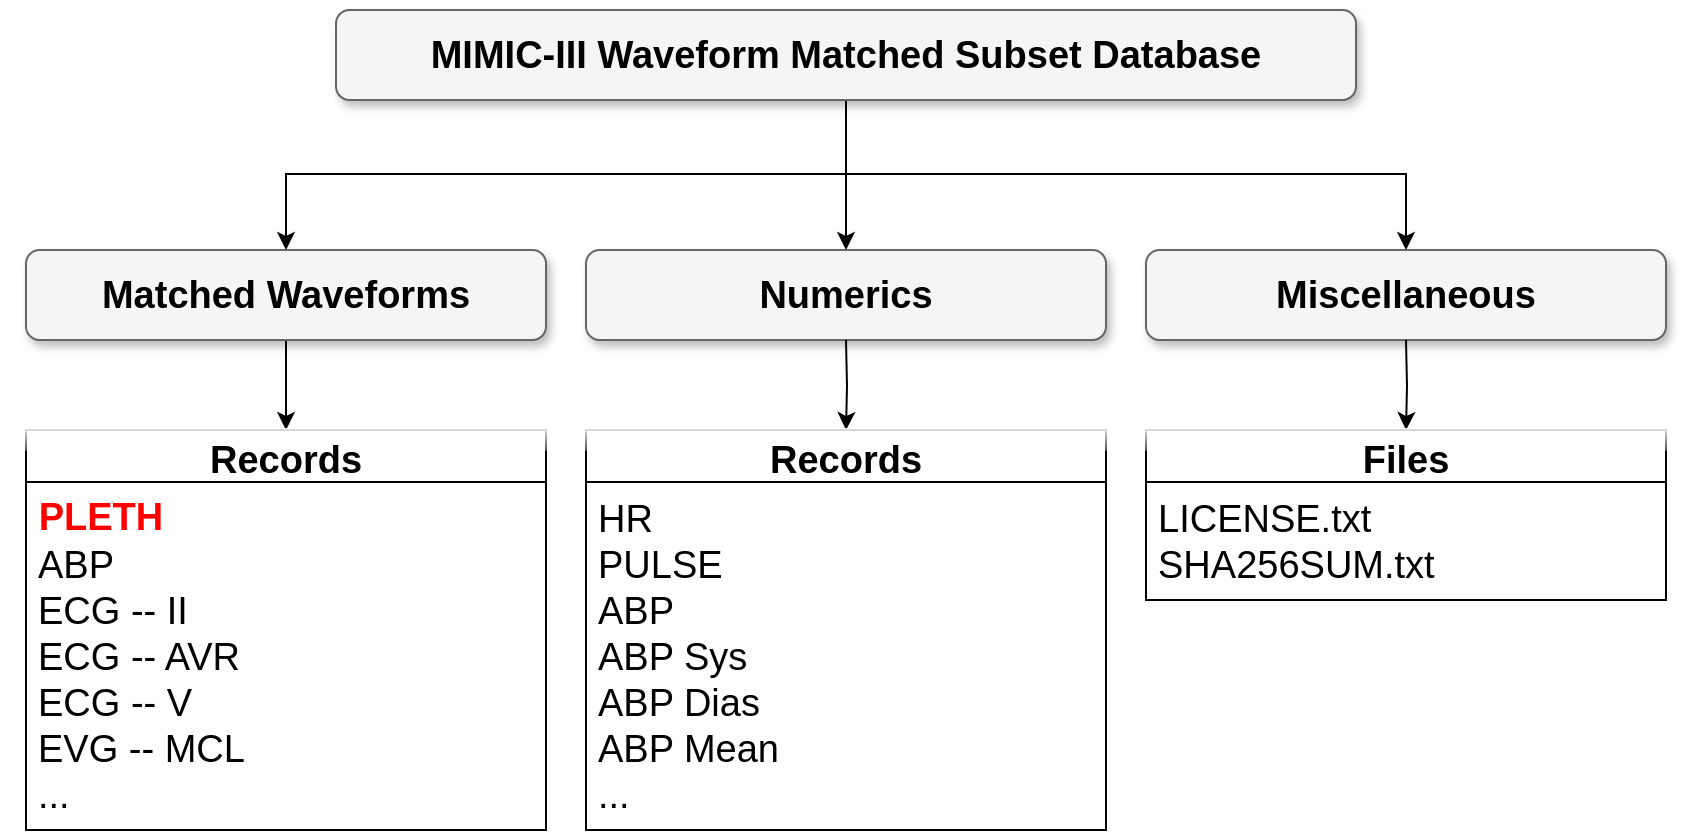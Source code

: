 <mxfile version="18.0.2" type="github">
  <diagram name="Page-1" id="b98fa263-6416-c6ec-5b7d-78bf54ef71d0">
    <mxGraphModel dx="1422" dy="794" grid="1" gridSize="10" guides="1" tooltips="1" connect="1" arrows="1" fold="1" page="1" pageScale="1.5" pageWidth="1169" pageHeight="826" background="none" math="0" shadow="0">
      <root>
        <mxCell id="0" style=";html=1;" />
        <mxCell id="1" style=";html=1;" parent="0" />
        <mxCell id="YeRdr_v14mPwPo_mnSce-10" style="edgeStyle=orthogonalEdgeStyle;rounded=0;orthogonalLoop=1;jettySize=auto;html=1;" parent="1" source="303ed1de8c2c98b4-4" target="YeRdr_v14mPwPo_mnSce-9" edge="1">
          <mxGeometry relative="1" as="geometry" />
        </mxCell>
        <mxCell id="YeRdr_v14mPwPo_mnSce-11" style="edgeStyle=orthogonalEdgeStyle;rounded=0;orthogonalLoop=1;jettySize=auto;html=1;" parent="1" source="303ed1de8c2c98b4-4" target="YeRdr_v14mPwPo_mnSce-3" edge="1">
          <mxGeometry relative="1" as="geometry">
            <Array as="points">
              <mxPoint x="737" y="332" />
              <mxPoint x="457" y="332" />
            </Array>
          </mxGeometry>
        </mxCell>
        <mxCell id="YeRdr_v14mPwPo_mnSce-14" style="edgeStyle=orthogonalEdgeStyle;rounded=0;orthogonalLoop=1;jettySize=auto;html=1;entryX=0.5;entryY=0;entryDx=0;entryDy=0;" parent="1" source="303ed1de8c2c98b4-4" target="YeRdr_v14mPwPo_mnSce-12" edge="1">
          <mxGeometry relative="1" as="geometry">
            <Array as="points">
              <mxPoint x="737" y="332" />
              <mxPoint x="1017" y="332" />
            </Array>
          </mxGeometry>
        </mxCell>
        <mxCell id="303ed1de8c2c98b4-4" value="&lt;b&gt;&lt;font style=&quot;font-size: 19px;&quot;&gt;MIMIC-III Waveform Matched Subset Database&lt;/font&gt;&lt;/b&gt;" style="whiteSpace=wrap;html=1;rounded=1;shadow=1;strokeWidth=1;fontSize=16;align=center;fillColor=#f5f5f5;strokeColor=#666666;" parent="1" vertex="1">
          <mxGeometry x="482" y="250" width="510" height="45" as="geometry" />
        </mxCell>
        <mxCell id="YeRdr_v14mPwPo_mnSce-40" style="edgeStyle=orthogonalEdgeStyle;rounded=0;orthogonalLoop=1;jettySize=auto;html=1;fontSize=19;" parent="1" source="YeRdr_v14mPwPo_mnSce-3" target="YeRdr_v14mPwPo_mnSce-36" edge="1">
          <mxGeometry relative="1" as="geometry" />
        </mxCell>
        <mxCell id="YeRdr_v14mPwPo_mnSce-3" value="&lt;span style=&quot;font-size: 19px;&quot;&gt;&lt;b&gt;Matched Waveforms&lt;/b&gt;&lt;/span&gt;" style="whiteSpace=wrap;html=1;rounded=1;shadow=1;strokeWidth=1;fontSize=16;align=center;fillColor=#f5f5f5;strokeColor=#666666;" parent="1" vertex="1">
          <mxGeometry x="327" y="370" width="260" height="45" as="geometry" />
        </mxCell>
        <mxCell id="YeRdr_v14mPwPo_mnSce-9" value="&lt;font style=&quot;&quot;&gt;&lt;span style=&quot;font-size: 19px;&quot;&gt;&lt;b&gt;Numerics&lt;/b&gt;&lt;/span&gt;&lt;/font&gt;" style="whiteSpace=wrap;html=1;rounded=1;shadow=1;strokeWidth=1;fontSize=16;align=center;fillColor=#f5f5f5;strokeColor=#666666;" parent="1" vertex="1">
          <mxGeometry x="607" y="370" width="260" height="45" as="geometry" />
        </mxCell>
        <mxCell id="YeRdr_v14mPwPo_mnSce-12" value="&lt;b&gt;&lt;font style=&quot;font-size: 19px;&quot;&gt;Miscellaneous&lt;/font&gt;&lt;/b&gt;" style="whiteSpace=wrap;html=1;rounded=1;shadow=1;strokeWidth=1;fontSize=16;align=center;fillColor=#f5f5f5;strokeColor=#666666;" parent="1" vertex="1">
          <mxGeometry x="887" y="370" width="260" height="45" as="geometry" />
        </mxCell>
        <mxCell id="YeRdr_v14mPwPo_mnSce-36" value="Records" style="swimlane;fontStyle=1;childLayout=stackLayout;horizontal=1;startSize=26;horizontalStack=0;resizeParent=1;resizeParentMax=0;resizeLast=0;collapsible=1;marginBottom=0;align=center;fontSize=19;glass=1;" parent="1" vertex="1">
          <mxGeometry x="327" y="460" width="260" height="200" as="geometry" />
        </mxCell>
        <mxCell id="YeRdr_v14mPwPo_mnSce-37" value="&#xa;ABP&#xa;ECG -- II&#xa;ECG -- AVR&#xa;ECG -- V&#xa;EVG -- MCL&#xa;..." style="text;strokeColor=none;fillColor=none;spacingLeft=4;spacingRight=4;overflow=hidden;rotatable=0;points=[[0,0.5],[1,0.5]];portConstraint=eastwest;fontSize=19;glass=1;" parent="YeRdr_v14mPwPo_mnSce-36" vertex="1">
          <mxGeometry y="26" width="260" height="174" as="geometry" />
        </mxCell>
        <mxCell id="YeRdr_v14mPwPo_mnSce-41" style="edgeStyle=orthogonalEdgeStyle;rounded=0;orthogonalLoop=1;jettySize=auto;html=1;fontSize=19;" parent="1" target="YeRdr_v14mPwPo_mnSce-42" edge="1">
          <mxGeometry relative="1" as="geometry">
            <mxPoint x="737" y="415" as="sourcePoint" />
          </mxGeometry>
        </mxCell>
        <mxCell id="YeRdr_v14mPwPo_mnSce-42" value="Records" style="swimlane;fontStyle=1;childLayout=stackLayout;horizontal=1;startSize=26;horizontalStack=0;resizeParent=1;resizeParentMax=0;resizeLast=0;collapsible=1;marginBottom=0;align=center;fontSize=19;glass=1;" parent="1" vertex="1">
          <mxGeometry x="607" y="460" width="260" height="200" as="geometry" />
        </mxCell>
        <mxCell id="YeRdr_v14mPwPo_mnSce-43" value="HR&#xa;PULSE&#xa;ABP&#xa;ABP Sys&#xa;ABP Dias&#xa;ABP Mean&#xa;..." style="text;strokeColor=none;fillColor=none;spacingLeft=4;spacingRight=4;overflow=hidden;rotatable=0;points=[[0,0.5],[1,0.5]];portConstraint=eastwest;fontSize=19;glass=1;" parent="YeRdr_v14mPwPo_mnSce-42" vertex="1">
          <mxGeometry y="26" width="260" height="174" as="geometry" />
        </mxCell>
        <mxCell id="YeRdr_v14mPwPo_mnSce-44" style="edgeStyle=orthogonalEdgeStyle;rounded=0;orthogonalLoop=1;jettySize=auto;html=1;fontSize=19;" parent="1" target="YeRdr_v14mPwPo_mnSce-45" edge="1">
          <mxGeometry relative="1" as="geometry">
            <mxPoint x="1017" y="415" as="sourcePoint" />
          </mxGeometry>
        </mxCell>
        <mxCell id="YeRdr_v14mPwPo_mnSce-45" value="Files" style="swimlane;fontStyle=1;childLayout=stackLayout;horizontal=1;startSize=26;horizontalStack=0;resizeParent=1;resizeParentMax=0;resizeLast=0;collapsible=1;marginBottom=0;align=center;fontSize=19;glass=1;" parent="1" vertex="1">
          <mxGeometry x="887" y="460" width="260" height="85" as="geometry" />
        </mxCell>
        <mxCell id="YeRdr_v14mPwPo_mnSce-46" value="LICENSE.txt&#xa;SHA256SUM.txt" style="text;strokeColor=none;fillColor=none;spacingLeft=4;spacingRight=4;overflow=hidden;rotatable=0;points=[[0,0.5],[1,0.5]];portConstraint=eastwest;fontSize=19;glass=1;" parent="YeRdr_v14mPwPo_mnSce-45" vertex="1">
          <mxGeometry y="26" width="260" height="59" as="geometry" />
        </mxCell>
        <mxCell id="uIiQEnKQRVAijCHAwOKh-2" value="&lt;font color=&quot;#ff0000&quot; style=&quot;font-size: 19px;&quot; face=&quot;Helvetica&quot;&gt;PLETH&lt;/font&gt;" style="text;strokeColor=none;fillColor=none;html=1;fontSize=24;fontStyle=1;verticalAlign=middle;align=center;fontFamily=Courier New;" vertex="1" parent="1">
          <mxGeometry x="314" y="484" width="100" height="40" as="geometry" />
        </mxCell>
      </root>
    </mxGraphModel>
  </diagram>
</mxfile>

